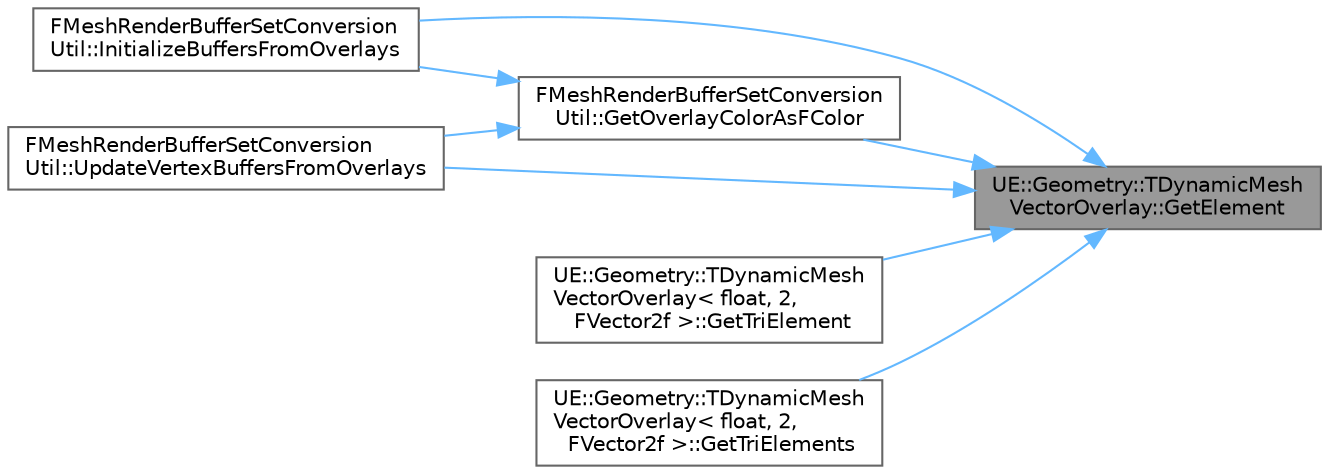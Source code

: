 digraph "UE::Geometry::TDynamicMeshVectorOverlay::GetElement"
{
 // INTERACTIVE_SVG=YES
 // LATEX_PDF_SIZE
  bgcolor="transparent";
  edge [fontname=Helvetica,fontsize=10,labelfontname=Helvetica,labelfontsize=10];
  node [fontname=Helvetica,fontsize=10,shape=box,height=0.2,width=0.4];
  rankdir="RL";
  Node1 [id="Node000001",label="UE::Geometry::TDynamicMesh\lVectorOverlay::GetElement",height=0.2,width=0.4,color="gray40", fillcolor="grey60", style="filled", fontcolor="black",tooltip="Get Element at a specific ID."];
  Node1 -> Node2 [id="edge1_Node000001_Node000002",dir="back",color="steelblue1",style="solid",tooltip=" "];
  Node2 [id="Node000002",label="FMeshRenderBufferSetConversion\lUtil::GetOverlayColorAsFColor",height=0.2,width=0.4,color="grey40", fillcolor="white", style="filled",URL="$d9/d3f/structFMeshRenderBufferSetConversionUtil.html#a8847ed92ad164a224ecf1dbda49719f6",tooltip="Get the overlay color the FColor, respecting the ColorSpaceTransformMode utilizing the VertexColorRem..."];
  Node2 -> Node3 [id="edge2_Node000002_Node000003",dir="back",color="steelblue1",style="solid",tooltip=" "];
  Node3 [id="Node000003",label="FMeshRenderBufferSetConversion\lUtil::InitializeBuffersFromOverlays",height=0.2,width=0.4,color="grey40", fillcolor="white", style="filled",URL="$d9/d3f/structFMeshRenderBufferSetConversionUtil.html#ac2a9220c7dd07dbc583f033aab1deee8",tooltip="Initialize rendering buffers from given attribute overlays."];
  Node2 -> Node4 [id="edge3_Node000002_Node000004",dir="back",color="steelblue1",style="solid",tooltip=" "];
  Node4 [id="Node000004",label="FMeshRenderBufferSetConversion\lUtil::UpdateVertexBuffersFromOverlays",height=0.2,width=0.4,color="grey40", fillcolor="white", style="filled",URL="$d9/d3f/structFMeshRenderBufferSetConversionUtil.html#a7c3ba857fc55a1d71f749189cf6bcd5b",tooltip="Update vertex positions/normals/colors of an existing set of render buffers."];
  Node1 -> Node5 [id="edge4_Node000001_Node000005",dir="back",color="steelblue1",style="solid",tooltip=" "];
  Node5 [id="Node000005",label="UE::Geometry::TDynamicMesh\lVectorOverlay\< float, 2,\l FVector2f \>::GetTriElement",height=0.2,width=0.4,color="grey40", fillcolor="white", style="filled",URL="$dc/d17/classUE_1_1Geometry_1_1TDynamicMeshVectorOverlay.html#aef1c4c16889661b99f32cc6234a2e67b",tooltip=" "];
  Node1 -> Node6 [id="edge5_Node000001_Node000006",dir="back",color="steelblue1",style="solid",tooltip=" "];
  Node6 [id="Node000006",label="UE::Geometry::TDynamicMesh\lVectorOverlay\< float, 2,\l FVector2f \>::GetTriElements",height=0.2,width=0.4,color="grey40", fillcolor="white", style="filled",URL="$dc/d17/classUE_1_1Geometry_1_1TDynamicMeshVectorOverlay.html#ab97585a4ebff282afa240608502cb0c3",tooltip=" "];
  Node1 -> Node3 [id="edge6_Node000001_Node000003",dir="back",color="steelblue1",style="solid",tooltip=" "];
  Node1 -> Node4 [id="edge7_Node000001_Node000004",dir="back",color="steelblue1",style="solid",tooltip=" "];
}
